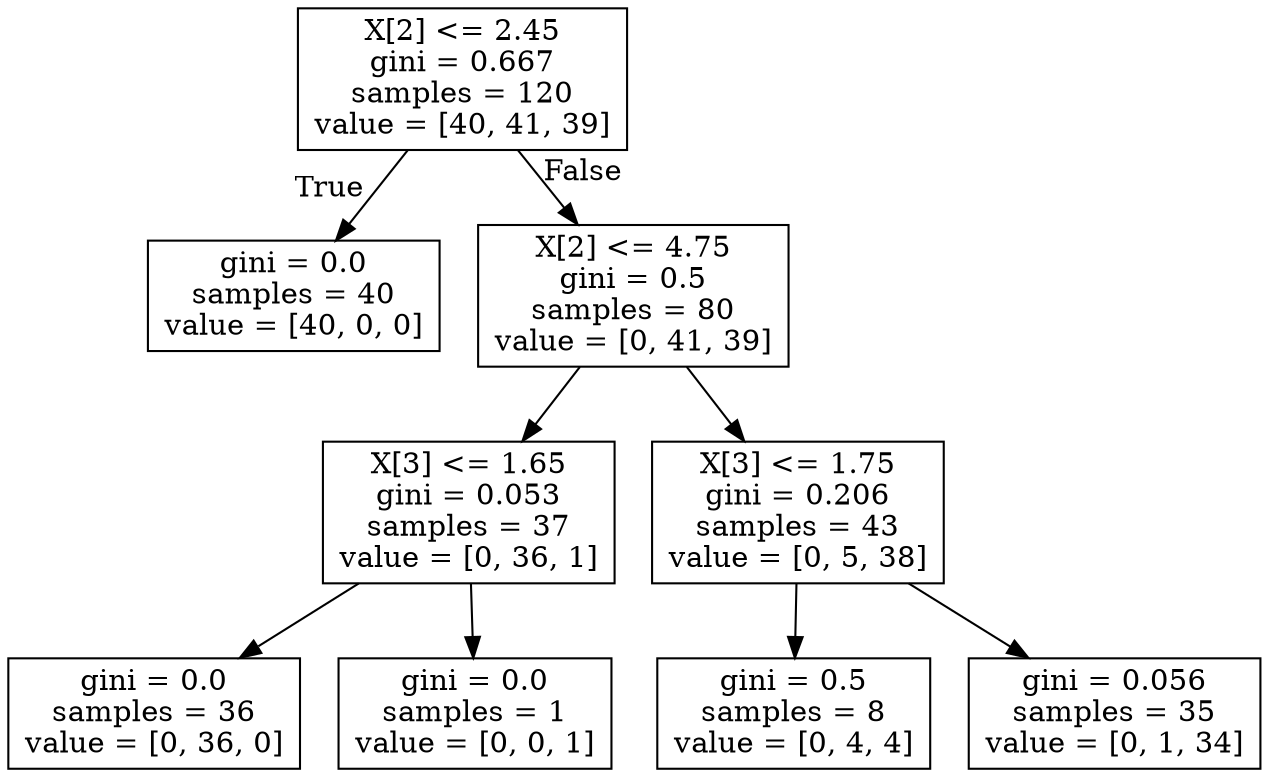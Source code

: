 digraph Tree {
node [shape=box] ;
0 [label="X[2] <= 2.45\ngini = 0.667\nsamples = 120\nvalue = [40, 41, 39]"] ;
1 [label="gini = 0.0\nsamples = 40\nvalue = [40, 0, 0]"] ;
0 -> 1 [labeldistance=2.5, labelangle=45, headlabel="True"] ;
2 [label="X[2] <= 4.75\ngini = 0.5\nsamples = 80\nvalue = [0, 41, 39]"] ;
0 -> 2 [labeldistance=2.5, labelangle=-45, headlabel="False"] ;
3 [label="X[3] <= 1.65\ngini = 0.053\nsamples = 37\nvalue = [0, 36, 1]"] ;
2 -> 3 ;
4 [label="gini = 0.0\nsamples = 36\nvalue = [0, 36, 0]"] ;
3 -> 4 ;
5 [label="gini = 0.0\nsamples = 1\nvalue = [0, 0, 1]"] ;
3 -> 5 ;
6 [label="X[3] <= 1.75\ngini = 0.206\nsamples = 43\nvalue = [0, 5, 38]"] ;
2 -> 6 ;
7 [label="gini = 0.5\nsamples = 8\nvalue = [0, 4, 4]"] ;
6 -> 7 ;
8 [label="gini = 0.056\nsamples = 35\nvalue = [0, 1, 34]"] ;
6 -> 8 ;
}